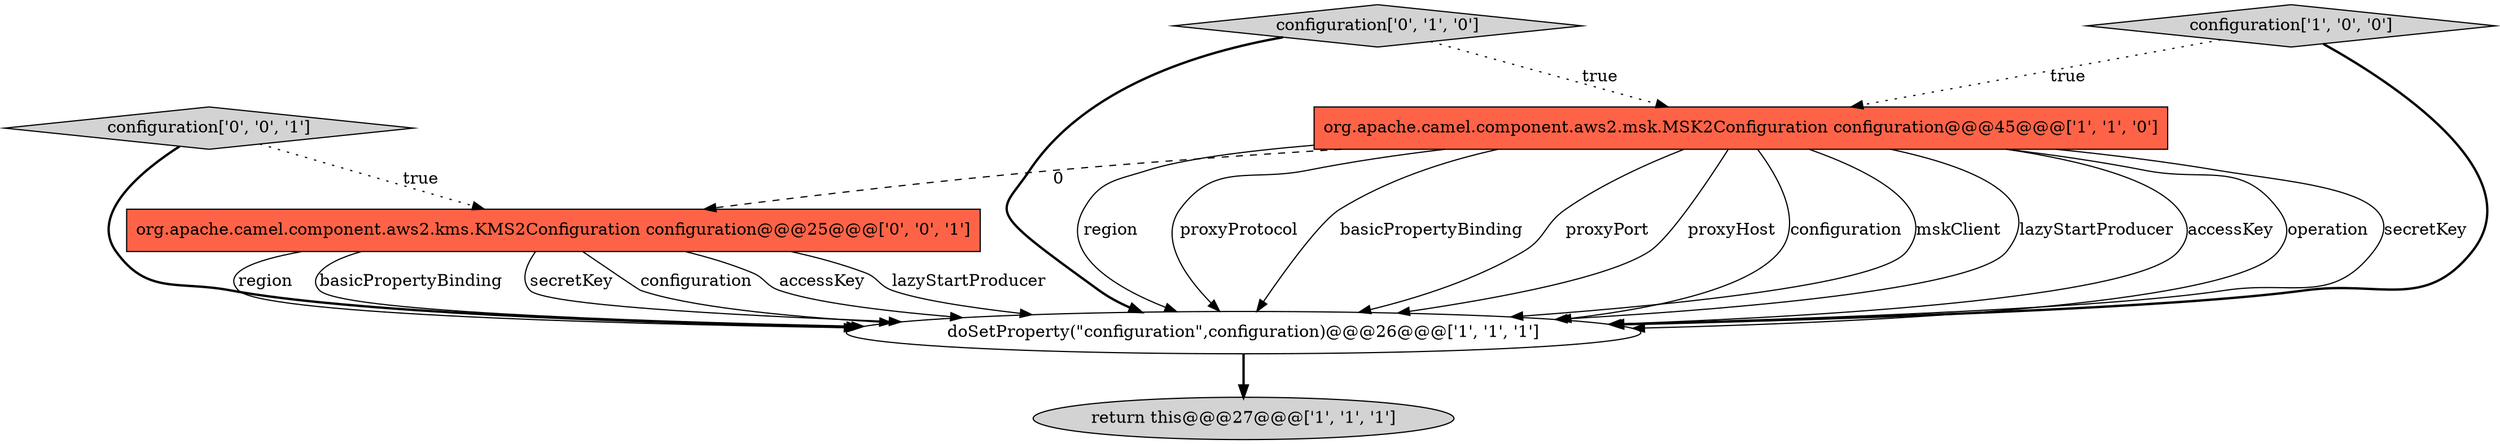 digraph {
3 [style = filled, label = "doSetProperty(\"configuration\",configuration)@@@26@@@['1', '1', '1']", fillcolor = white, shape = ellipse image = "AAA0AAABBB1BBB"];
6 [style = filled, label = "configuration['0', '0', '1']", fillcolor = lightgray, shape = diamond image = "AAA0AAABBB3BBB"];
4 [style = filled, label = "configuration['0', '1', '0']", fillcolor = lightgray, shape = diamond image = "AAA0AAABBB2BBB"];
1 [style = filled, label = "org.apache.camel.component.aws2.msk.MSK2Configuration configuration@@@45@@@['1', '1', '0']", fillcolor = tomato, shape = box image = "AAA0AAABBB1BBB"];
0 [style = filled, label = "configuration['1', '0', '0']", fillcolor = lightgray, shape = diamond image = "AAA0AAABBB1BBB"];
2 [style = filled, label = "return this@@@27@@@['1', '1', '1']", fillcolor = lightgray, shape = ellipse image = "AAA0AAABBB1BBB"];
5 [style = filled, label = "org.apache.camel.component.aws2.kms.KMS2Configuration configuration@@@25@@@['0', '0', '1']", fillcolor = tomato, shape = box image = "AAA0AAABBB3BBB"];
0->3 [style = bold, label=""];
6->3 [style = bold, label=""];
4->3 [style = bold, label=""];
1->3 [style = solid, label="region"];
1->5 [style = dashed, label="0"];
5->3 [style = solid, label="region"];
4->1 [style = dotted, label="true"];
1->3 [style = solid, label="proxyProtocol"];
1->3 [style = solid, label="basicPropertyBinding"];
5->3 [style = solid, label="basicPropertyBinding"];
1->3 [style = solid, label="proxyPort"];
5->3 [style = solid, label="secretKey"];
1->3 [style = solid, label="proxyHost"];
5->3 [style = solid, label="configuration"];
1->3 [style = solid, label="configuration"];
1->3 [style = solid, label="mskClient"];
5->3 [style = solid, label="accessKey"];
3->2 [style = bold, label=""];
1->3 [style = solid, label="lazyStartProducer"];
1->3 [style = solid, label="accessKey"];
1->3 [style = solid, label="operation"];
5->3 [style = solid, label="lazyStartProducer"];
1->3 [style = solid, label="secretKey"];
6->5 [style = dotted, label="true"];
0->1 [style = dotted, label="true"];
}
